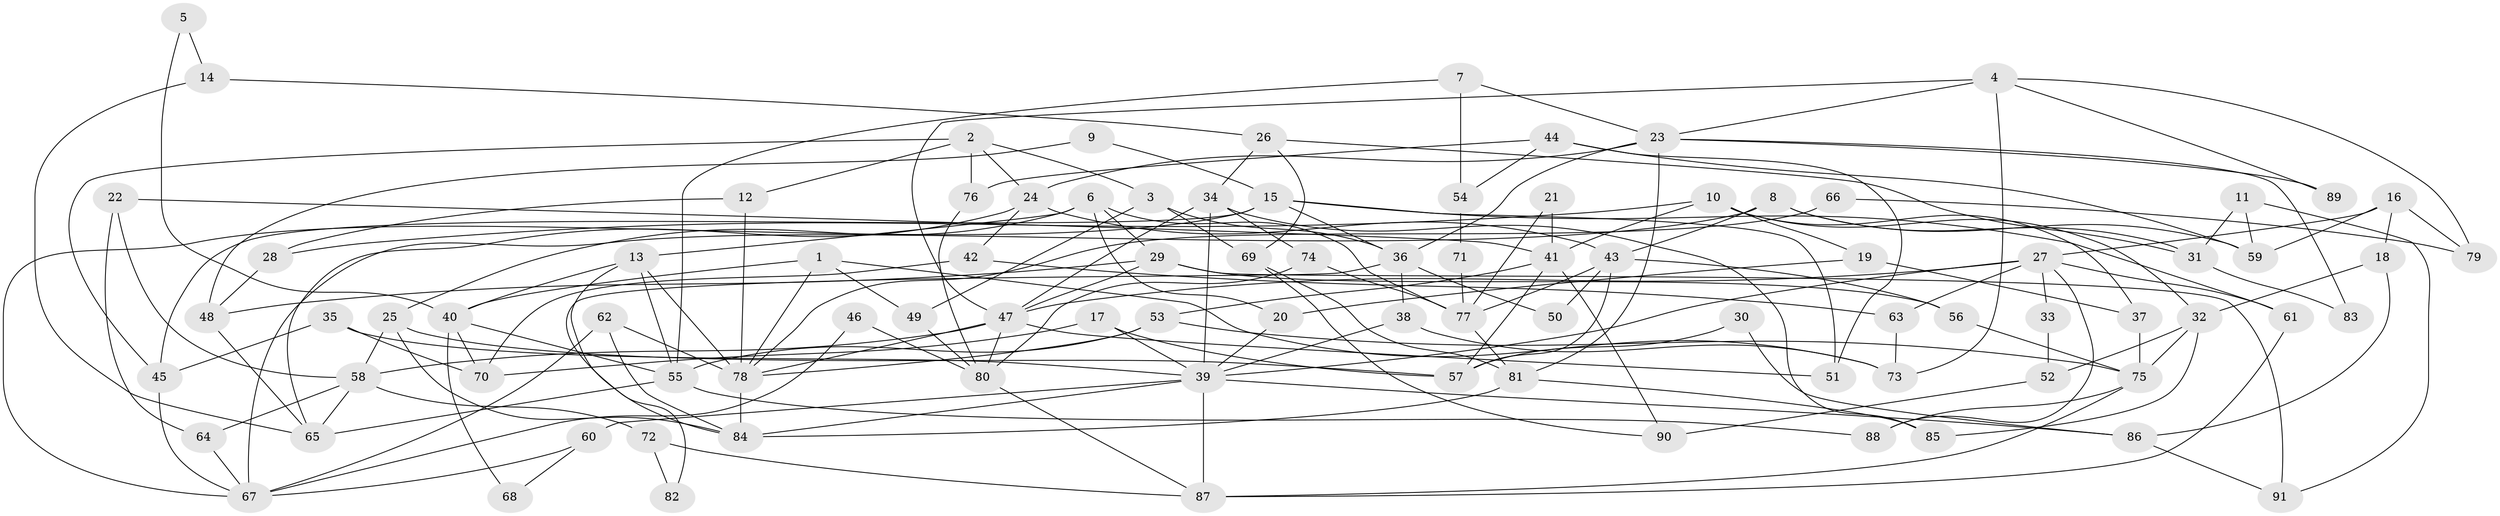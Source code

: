 // Generated by graph-tools (version 1.1) at 2025/02/03/09/25 03:02:04]
// undirected, 91 vertices, 182 edges
graph export_dot {
graph [start="1"]
  node [color=gray90,style=filled];
  1;
  2;
  3;
  4;
  5;
  6;
  7;
  8;
  9;
  10;
  11;
  12;
  13;
  14;
  15;
  16;
  17;
  18;
  19;
  20;
  21;
  22;
  23;
  24;
  25;
  26;
  27;
  28;
  29;
  30;
  31;
  32;
  33;
  34;
  35;
  36;
  37;
  38;
  39;
  40;
  41;
  42;
  43;
  44;
  45;
  46;
  47;
  48;
  49;
  50;
  51;
  52;
  53;
  54;
  55;
  56;
  57;
  58;
  59;
  60;
  61;
  62;
  63;
  64;
  65;
  66;
  67;
  68;
  69;
  70;
  71;
  72;
  73;
  74;
  75;
  76;
  77;
  78;
  79;
  80;
  81;
  82;
  83;
  84;
  85;
  86;
  87;
  88;
  89;
  90;
  91;
  1 -- 40;
  1 -- 78;
  1 -- 49;
  1 -- 73;
  2 -- 3;
  2 -- 45;
  2 -- 12;
  2 -- 24;
  2 -- 76;
  3 -- 36;
  3 -- 49;
  3 -- 69;
  4 -- 23;
  4 -- 73;
  4 -- 47;
  4 -- 79;
  4 -- 89;
  5 -- 14;
  5 -- 40;
  6 -- 13;
  6 -- 25;
  6 -- 20;
  6 -- 29;
  6 -- 77;
  7 -- 23;
  7 -- 55;
  7 -- 54;
  8 -- 43;
  8 -- 59;
  8 -- 31;
  8 -- 67;
  9 -- 15;
  9 -- 48;
  10 -- 37;
  10 -- 41;
  10 -- 19;
  10 -- 28;
  10 -- 32;
  11 -- 31;
  11 -- 59;
  11 -- 91;
  12 -- 78;
  12 -- 28;
  13 -- 78;
  13 -- 84;
  13 -- 40;
  13 -- 55;
  14 -- 65;
  14 -- 26;
  15 -- 45;
  15 -- 67;
  15 -- 36;
  15 -- 51;
  15 -- 61;
  16 -- 27;
  16 -- 18;
  16 -- 59;
  16 -- 79;
  17 -- 57;
  17 -- 39;
  17 -- 70;
  18 -- 32;
  18 -- 86;
  19 -- 20;
  19 -- 37;
  20 -- 39;
  21 -- 77;
  21 -- 41;
  22 -- 58;
  22 -- 64;
  22 -- 41;
  23 -- 24;
  23 -- 36;
  23 -- 81;
  23 -- 83;
  23 -- 89;
  24 -- 65;
  24 -- 42;
  24 -- 43;
  25 -- 84;
  25 -- 58;
  25 -- 57;
  26 -- 34;
  26 -- 69;
  26 -- 31;
  27 -- 61;
  27 -- 47;
  27 -- 33;
  27 -- 39;
  27 -- 63;
  27 -- 88;
  28 -- 48;
  29 -- 56;
  29 -- 47;
  29 -- 48;
  29 -- 91;
  30 -- 86;
  30 -- 57;
  31 -- 83;
  32 -- 75;
  32 -- 52;
  32 -- 85;
  33 -- 52;
  34 -- 47;
  34 -- 39;
  34 -- 74;
  34 -- 85;
  35 -- 70;
  35 -- 39;
  35 -- 45;
  36 -- 38;
  36 -- 50;
  36 -- 82;
  37 -- 75;
  38 -- 73;
  38 -- 39;
  39 -- 84;
  39 -- 60;
  39 -- 86;
  39 -- 87;
  40 -- 55;
  40 -- 68;
  40 -- 70;
  41 -- 57;
  41 -- 53;
  41 -- 90;
  42 -- 70;
  42 -- 63;
  43 -- 77;
  43 -- 50;
  43 -- 56;
  43 -- 57;
  44 -- 51;
  44 -- 76;
  44 -- 54;
  44 -- 59;
  45 -- 67;
  46 -- 80;
  46 -- 67;
  47 -- 51;
  47 -- 58;
  47 -- 78;
  47 -- 80;
  48 -- 65;
  49 -- 80;
  52 -- 90;
  53 -- 55;
  53 -- 75;
  53 -- 78;
  54 -- 71;
  55 -- 88;
  55 -- 65;
  56 -- 75;
  58 -- 65;
  58 -- 64;
  58 -- 72;
  60 -- 67;
  60 -- 68;
  61 -- 87;
  62 -- 84;
  62 -- 78;
  62 -- 67;
  63 -- 73;
  64 -- 67;
  66 -- 78;
  66 -- 79;
  69 -- 81;
  69 -- 90;
  71 -- 77;
  72 -- 87;
  72 -- 82;
  74 -- 77;
  74 -- 80;
  75 -- 87;
  75 -- 88;
  76 -- 80;
  77 -- 81;
  78 -- 84;
  80 -- 87;
  81 -- 85;
  81 -- 84;
  86 -- 91;
}
